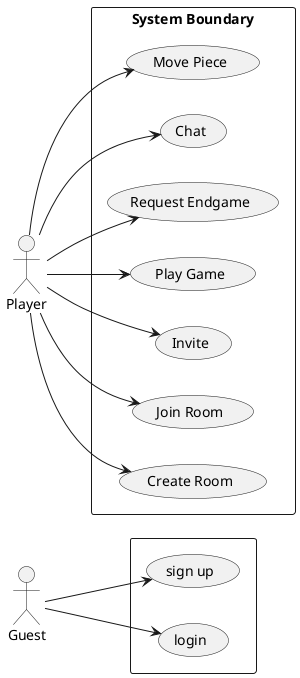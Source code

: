 @startuml useCaseDiagram
left to right direction
actor Guest 
rectangle {
    usecase "sign up"as signUp
    usecase "login"as login
}
actor Player
rectangle "System Boundary" {
    usecase "Move Piece"as movePiece
    usecase "Chat" as chat
    usecase "Request Endgame" as requestEndgame
    usecase "Play Game" as playGame
    usecase "Invite" as invite
    usecase "Join Room" as joinRoom
    usecase "Create Room" as createRoom
}
Guest --> signUp
Guest --> login

Player --> movePiece
Player --> chat
Player --> requestEndgame
Player --> playGame
Player --> invite
Player --> createRoom
Player --> joinRoom
@endum